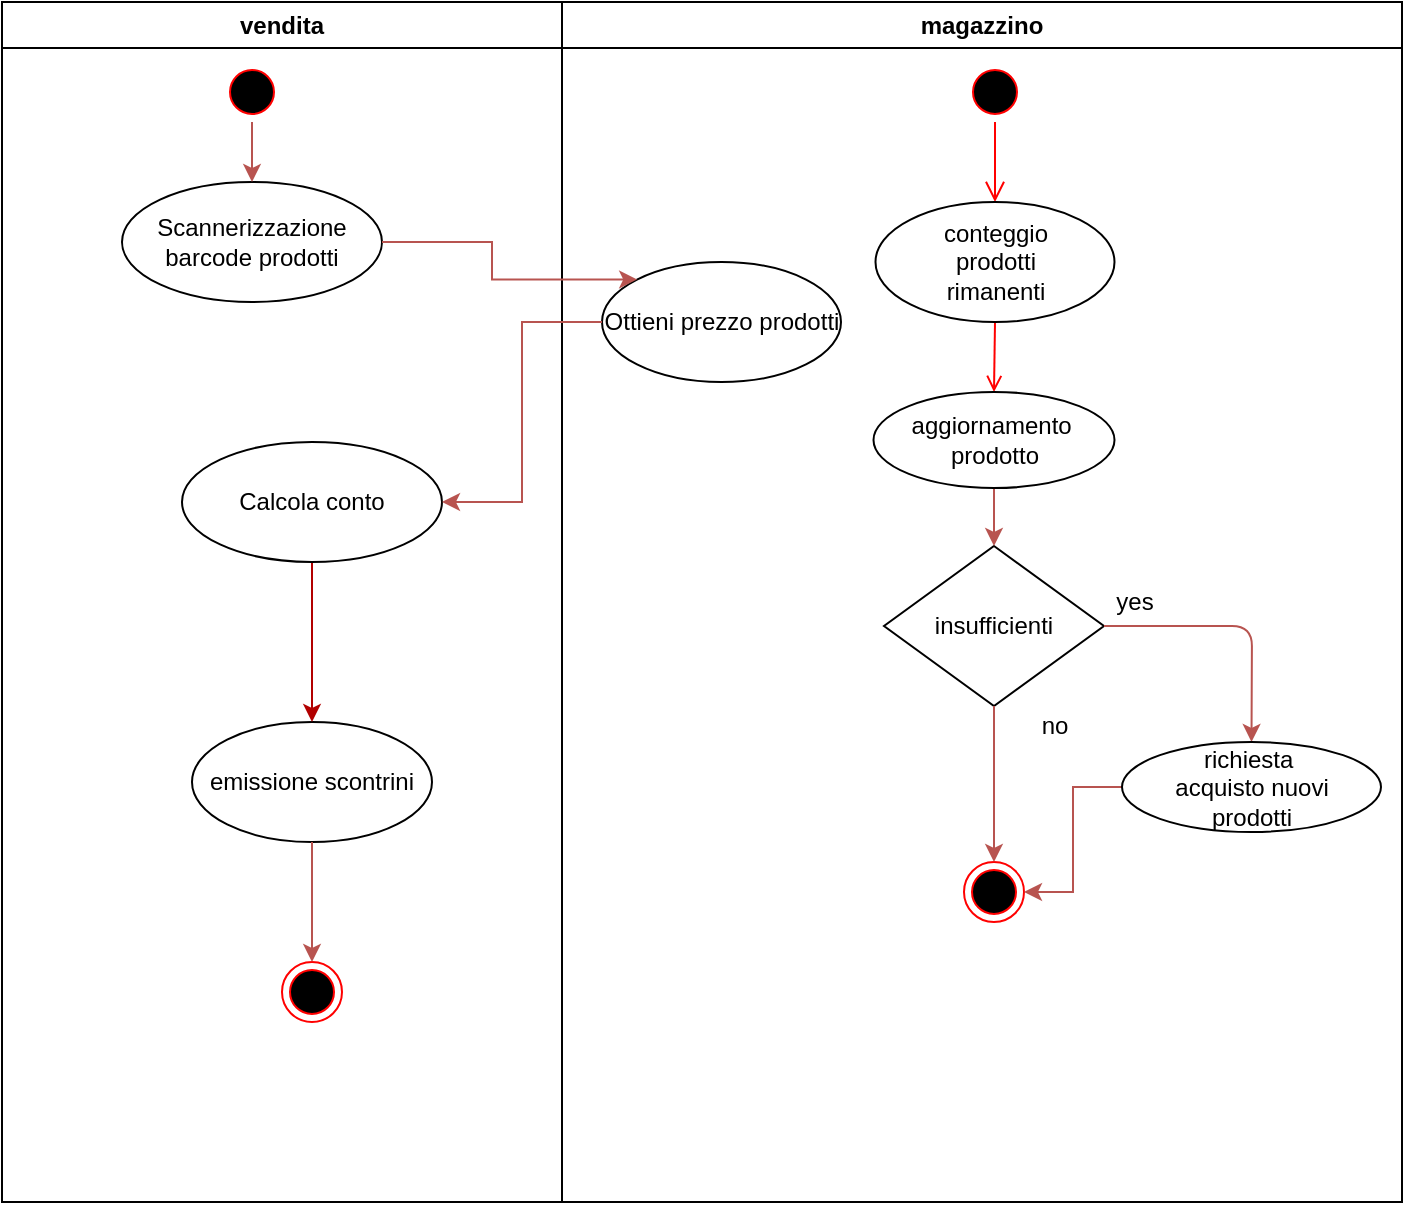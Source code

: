 <mxfile version="13.10.5" type="device"><diagram name="Page-1" id="e7e014a7-5840-1c2e-5031-d8a46d1fe8dd"><mxGraphModel dx="1038" dy="624" grid="1" gridSize="10" guides="1" tooltips="1" connect="1" arrows="1" fold="1" page="1" pageScale="1" pageWidth="1169" pageHeight="826" background="#ffffff" math="0" shadow="0"><root><mxCell id="0"/><mxCell id="1" parent="0"/><mxCell id="2" value="vendita" style="swimlane;whiteSpace=wrap" parent="1" vertex="1"><mxGeometry x="560" y="170" width="280" height="600" as="geometry"/></mxCell><mxCell id="eOlj_ejqtUno7__m63DC-19" value="Scannerizzazione barcode prodotti" style="ellipse;whiteSpace=wrap;html=1;" parent="2" vertex="1"><mxGeometry x="60" y="90" width="130" height="60" as="geometry"/></mxCell><mxCell id="eOlj_ejqtUno7__m63DC-26" value="&lt;font style=&quot;vertical-align: inherit&quot;&gt;&lt;font style=&quot;vertical-align: inherit&quot;&gt;emissione scontrini&lt;/font&gt;&lt;/font&gt;" style="ellipse;whiteSpace=wrap;html=1;" parent="2" vertex="1"><mxGeometry x="95" y="360" width="120" height="60" as="geometry"/></mxCell><mxCell id="t9cpq7KMI1ywepetrGpL-17" style="edgeStyle=orthogonalEdgeStyle;rounded=0;orthogonalLoop=1;jettySize=auto;html=1;entryX=0.5;entryY=0;entryDx=0;entryDy=0;fillColor=#e51400;strokeColor=#B20000;" parent="2" source="RlCmSPy1ahyW-IyNYh9Q-22" target="eOlj_ejqtUno7__m63DC-26" edge="1"><mxGeometry relative="1" as="geometry"/></mxCell><mxCell id="RlCmSPy1ahyW-IyNYh9Q-22" value="Calcola conto" style="ellipse;whiteSpace=wrap;html=1;" parent="2" vertex="1"><mxGeometry x="90" y="220" width="130" height="60" as="geometry"/></mxCell><mxCell id="zcEZ2lJR-7aaAXPs2ZMg-79" value="" style="ellipse;shape=startState;fillColor=#000000;strokeColor=#ff0000;" parent="2" vertex="1"><mxGeometry x="110" y="30" width="30" height="30" as="geometry"/></mxCell><mxCell id="zcEZ2lJR-7aaAXPs2ZMg-81" value="" style="edgeStyle=orthogonalEdgeStyle;rounded=0;orthogonalLoop=1;jettySize=auto;html=1;strokeColor=#B85450;entryX=0.5;entryY=0;entryDx=0;entryDy=0;" parent="2" source="zcEZ2lJR-7aaAXPs2ZMg-79" target="eOlj_ejqtUno7__m63DC-19" edge="1"><mxGeometry relative="1" as="geometry"><mxPoint x="-170" y="92" as="targetPoint"/></mxGeometry></mxCell><mxCell id="zcEZ2lJR-7aaAXPs2ZMg-99" value="" style="ellipse;shape=endState;fillColor=#000000;strokeColor=#ff0000" parent="2" vertex="1"><mxGeometry x="140" y="480" width="30" height="30" as="geometry"/></mxCell><mxCell id="zcEZ2lJR-7aaAXPs2ZMg-78" value="" style="endArrow=classic;html=1;strokeColor=#B85450;exitX=0.5;exitY=1;exitDx=0;exitDy=0;entryX=0.5;entryY=0;entryDx=0;entryDy=0;" parent="2" source="eOlj_ejqtUno7__m63DC-26" target="zcEZ2lJR-7aaAXPs2ZMg-99" edge="1"><mxGeometry width="50" height="50" relative="1" as="geometry"><mxPoint x="121" y="380.78" as="sourcePoint"/><mxPoint x="-57" y="449" as="targetPoint"/></mxGeometry></mxCell><mxCell id="3" value="magazzino" style="swimlane;whiteSpace=wrap" parent="1" vertex="1"><mxGeometry x="840" y="170" width="420" height="600" as="geometry"/></mxCell><mxCell id="13" value="" style="ellipse;shape=startState;fillColor=#000000;strokeColor=#ff0000;" parent="3" vertex="1"><mxGeometry x="201.5" y="30" width="30" height="30" as="geometry"/></mxCell><mxCell id="14" value="" style="edgeStyle=elbowEdgeStyle;elbow=horizontal;verticalAlign=bottom;endArrow=open;endSize=8;strokeColor=#FF0000;endFill=1;rounded=0;entryX=0.5;entryY=0;entryDx=0;entryDy=0;" parent="3" source="13" target="eOlj_ejqtUno7__m63DC-27" edge="1"><mxGeometry x="40" y="20" as="geometry"><mxPoint x="217" y="90" as="targetPoint"/><Array as="points"/></mxGeometry></mxCell><mxCell id="17" value="" style="endArrow=open;strokeColor=#FF0000;endFill=1;rounded=0;exitX=0.5;exitY=1;exitDx=0;exitDy=0;entryX=0.5;entryY=0;entryDx=0;entryDy=0;" parent="3" source="eOlj_ejqtUno7__m63DC-27" target="eOlj_ejqtUno7__m63DC-28" edge="1"><mxGeometry relative="1" as="geometry"><mxPoint x="75.5" y="202" as="targetPoint"/><mxPoint x="75.187" y="160" as="sourcePoint"/></mxGeometry></mxCell><mxCell id="zcEZ2lJR-7aaAXPs2ZMg-65" value="" style="ellipse;shape=endState;fillColor=#000000;strokeColor=#ff0000" parent="3" vertex="1"><mxGeometry x="201" y="430" width="30" height="30" as="geometry"/></mxCell><mxCell id="zcEZ2lJR-7aaAXPs2ZMg-69" value="insufficienti" style="rhombus;whiteSpace=wrap;html=1;" parent="3" vertex="1"><mxGeometry x="161" y="272" width="110" height="80" as="geometry"/></mxCell><mxCell id="zcEZ2lJR-7aaAXPs2ZMg-70" value="" style="endArrow=classic;html=1;strokeColor=#B85450;entryX=0.5;entryY=0;entryDx=0;entryDy=0;" parent="3" source="eOlj_ejqtUno7__m63DC-28" target="zcEZ2lJR-7aaAXPs2ZMg-69" edge="1"><mxGeometry width="50" height="50" relative="1" as="geometry"><mxPoint x="76" y="250" as="sourcePoint"/><mxPoint x="75.5" y="252" as="targetPoint"/></mxGeometry></mxCell><mxCell id="zcEZ2lJR-7aaAXPs2ZMg-71" value="yes" style="text;html=1;align=center;verticalAlign=middle;resizable=0;points=[];autosize=1;" parent="3" vertex="1"><mxGeometry x="271" y="290" width="30" height="20" as="geometry"/></mxCell><mxCell id="zcEZ2lJR-7aaAXPs2ZMg-100" style="edgeStyle=orthogonalEdgeStyle;rounded=0;orthogonalLoop=1;jettySize=auto;html=1;entryX=1;entryY=0.5;entryDx=0;entryDy=0;strokeColor=#B85450;exitX=0;exitY=0.5;exitDx=0;exitDy=0;" parent="3" source="eOlj_ejqtUno7__m63DC-29" target="zcEZ2lJR-7aaAXPs2ZMg-65" edge="1"><mxGeometry relative="1" as="geometry"><mxPoint x="140.5" y="400" as="sourcePoint"/></mxGeometry></mxCell><mxCell id="zcEZ2lJR-7aaAXPs2ZMg-74" value="no" style="text;html=1;align=center;verticalAlign=middle;resizable=0;points=[];autosize=1;" parent="3" vertex="1"><mxGeometry x="231" y="352" width="30" height="20" as="geometry"/></mxCell><mxCell id="zcEZ2lJR-7aaAXPs2ZMg-75" value="" style="endArrow=classic;html=1;strokeColor=#B85450;exitX=0.5;exitY=1;exitDx=0;exitDy=0;entryX=0.5;entryY=0;entryDx=0;entryDy=0;" parent="3" source="zcEZ2lJR-7aaAXPs2ZMg-69" target="zcEZ2lJR-7aaAXPs2ZMg-65" edge="1"><mxGeometry width="50" height="50" relative="1" as="geometry"><mxPoint x="25" y="342" as="sourcePoint"/><mxPoint x="75" y="292" as="targetPoint"/></mxGeometry></mxCell><mxCell id="zcEZ2lJR-7aaAXPs2ZMg-76" value="" style="endArrow=classic;html=1;strokeColor=#B85450;exitX=1;exitY=0.5;exitDx=0;exitDy=0;entryX=0.5;entryY=0;entryDx=0;entryDy=0;" parent="3" source="zcEZ2lJR-7aaAXPs2ZMg-69" target="eOlj_ejqtUno7__m63DC-29" edge="1"><mxGeometry width="50" height="50" relative="1" as="geometry"><mxPoint x="-30" y="212" as="sourcePoint"/><mxPoint x="218" y="370" as="targetPoint"/><Array as="points"><mxPoint x="345" y="312"/></Array></mxGeometry></mxCell><mxCell id="eOlj_ejqtUno7__m63DC-27" value="&lt;font style=&quot;vertical-align: inherit&quot;&gt;&lt;font style=&quot;vertical-align: inherit&quot;&gt;conteggio&lt;br&gt;prodotti&lt;br&gt;rimanenti&lt;br&gt;&lt;/font&gt;&lt;/font&gt;" style="ellipse;whiteSpace=wrap;html=1;" parent="3" vertex="1"><mxGeometry x="156.75" y="100" width="119.5" height="60" as="geometry"/></mxCell><mxCell id="eOlj_ejqtUno7__m63DC-28" value="&lt;font style=&quot;vertical-align: inherit&quot;&gt;&lt;font style=&quot;vertical-align: inherit&quot;&gt;aggiornamento&amp;nbsp;&lt;br&gt;prodotto&lt;br&gt;&lt;/font&gt;&lt;/font&gt;" style="ellipse;whiteSpace=wrap;html=1;" parent="3" vertex="1"><mxGeometry x="155.75" y="195" width="120.5" height="48" as="geometry"/></mxCell><mxCell id="eOlj_ejqtUno7__m63DC-29" value="&lt;font style=&quot;vertical-align: inherit&quot;&gt;&lt;font style=&quot;vertical-align: inherit&quot;&gt;richiesta&amp;nbsp;&lt;br&gt;acquisto nuovi&lt;br&gt;prodotti&lt;br&gt;&lt;/font&gt;&lt;/font&gt;" style="ellipse;whiteSpace=wrap;html=1;" parent="3" vertex="1"><mxGeometry x="280" y="370" width="129.5" height="45" as="geometry"/></mxCell><mxCell id="26KlqVzfChmyWl7_J72D-29" value="&lt;font style=&quot;vertical-align: inherit&quot;&gt;&lt;font style=&quot;vertical-align: inherit&quot;&gt;Ottieni prezzo prodotti&lt;br&gt;&lt;/font&gt;&lt;/font&gt;" style="ellipse;whiteSpace=wrap;html=1;" parent="3" vertex="1"><mxGeometry x="20" y="130" width="119.5" height="60" as="geometry"/></mxCell><mxCell id="RlCmSPy1ahyW-IyNYh9Q-20" style="edgeStyle=orthogonalEdgeStyle;rounded=0;orthogonalLoop=1;jettySize=auto;html=1;exitX=1;exitY=0.5;exitDx=0;exitDy=0;fillColor=#f8cecc;strokeColor=#b85450;entryX=0;entryY=0;entryDx=0;entryDy=0;" parent="1" source="eOlj_ejqtUno7__m63DC-19" target="26KlqVzfChmyWl7_J72D-29" edge="1"><mxGeometry relative="1" as="geometry"><mxPoint x="730.0" y="350" as="targetPoint"/></mxGeometry></mxCell><mxCell id="RlCmSPy1ahyW-IyNYh9Q-23" style="edgeStyle=orthogonalEdgeStyle;rounded=0;orthogonalLoop=1;jettySize=auto;html=1;exitX=0;exitY=0.5;exitDx=0;exitDy=0;entryX=1;entryY=0.5;entryDx=0;entryDy=0;fillColor=#f8cecc;strokeColor=#b85450;" parent="1" source="26KlqVzfChmyWl7_J72D-29" target="RlCmSPy1ahyW-IyNYh9Q-22" edge="1"><mxGeometry relative="1" as="geometry"/></mxCell></root></mxGraphModel></diagram></mxfile>